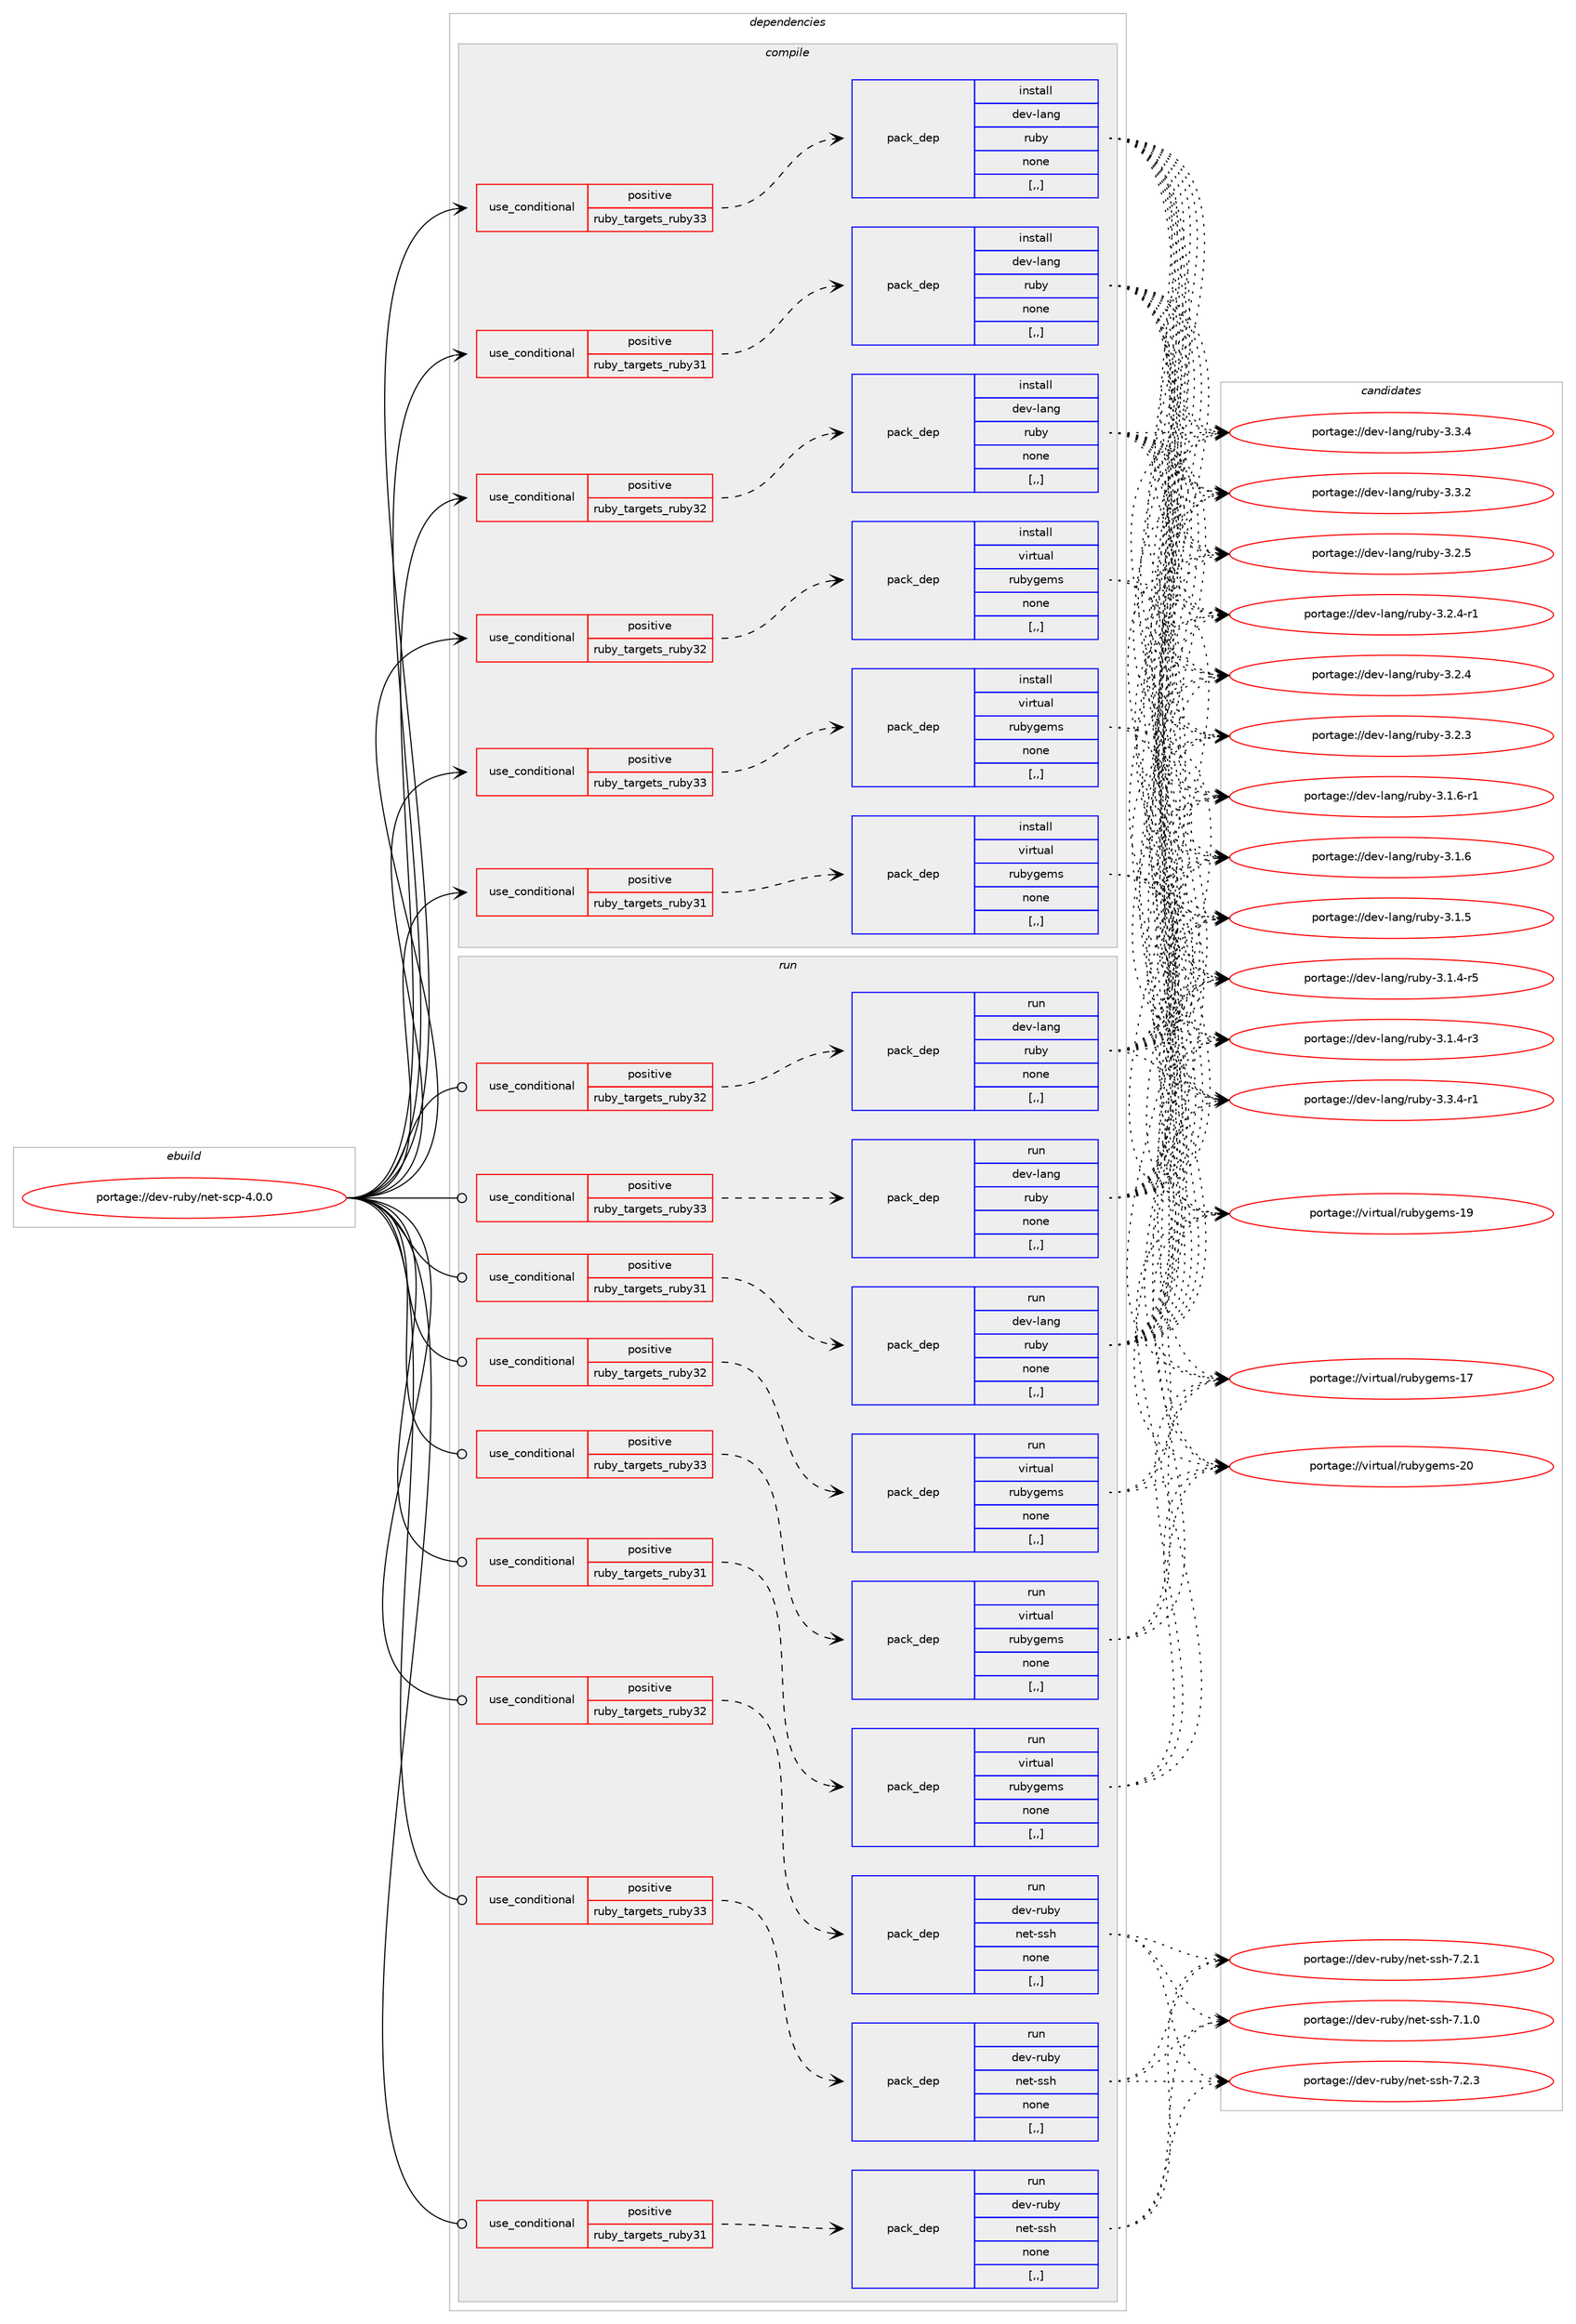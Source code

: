 digraph prolog {

# *************
# Graph options
# *************

newrank=true;
concentrate=true;
compound=true;
graph [rankdir=LR,fontname=Helvetica,fontsize=10,ranksep=1.5];#, ranksep=2.5, nodesep=0.2];
edge  [arrowhead=vee];
node  [fontname=Helvetica,fontsize=10];

# **********
# The ebuild
# **********

subgraph cluster_leftcol {
color=gray;
label=<<i>ebuild</i>>;
id [label="portage://dev-ruby/net-scp-4.0.0", color=red, width=4, href="../dev-ruby/net-scp-4.0.0.svg"];
}

# ****************
# The dependencies
# ****************

subgraph cluster_midcol {
color=gray;
label=<<i>dependencies</i>>;
subgraph cluster_compile {
fillcolor="#eeeeee";
style=filled;
label=<<i>compile</i>>;
subgraph cond51667 {
dependency192250 [label=<<TABLE BORDER="0" CELLBORDER="1" CELLSPACING="0" CELLPADDING="4"><TR><TD ROWSPAN="3" CELLPADDING="10">use_conditional</TD></TR><TR><TD>positive</TD></TR><TR><TD>ruby_targets_ruby31</TD></TR></TABLE>>, shape=none, color=red];
subgraph pack139240 {
dependency192251 [label=<<TABLE BORDER="0" CELLBORDER="1" CELLSPACING="0" CELLPADDING="4" WIDTH="220"><TR><TD ROWSPAN="6" CELLPADDING="30">pack_dep</TD></TR><TR><TD WIDTH="110">install</TD></TR><TR><TD>dev-lang</TD></TR><TR><TD>ruby</TD></TR><TR><TD>none</TD></TR><TR><TD>[,,]</TD></TR></TABLE>>, shape=none, color=blue];
}
dependency192250:e -> dependency192251:w [weight=20,style="dashed",arrowhead="vee"];
}
id:e -> dependency192250:w [weight=20,style="solid",arrowhead="vee"];
subgraph cond51668 {
dependency192252 [label=<<TABLE BORDER="0" CELLBORDER="1" CELLSPACING="0" CELLPADDING="4"><TR><TD ROWSPAN="3" CELLPADDING="10">use_conditional</TD></TR><TR><TD>positive</TD></TR><TR><TD>ruby_targets_ruby31</TD></TR></TABLE>>, shape=none, color=red];
subgraph pack139241 {
dependency192253 [label=<<TABLE BORDER="0" CELLBORDER="1" CELLSPACING="0" CELLPADDING="4" WIDTH="220"><TR><TD ROWSPAN="6" CELLPADDING="30">pack_dep</TD></TR><TR><TD WIDTH="110">install</TD></TR><TR><TD>virtual</TD></TR><TR><TD>rubygems</TD></TR><TR><TD>none</TD></TR><TR><TD>[,,]</TD></TR></TABLE>>, shape=none, color=blue];
}
dependency192252:e -> dependency192253:w [weight=20,style="dashed",arrowhead="vee"];
}
id:e -> dependency192252:w [weight=20,style="solid",arrowhead="vee"];
subgraph cond51669 {
dependency192254 [label=<<TABLE BORDER="0" CELLBORDER="1" CELLSPACING="0" CELLPADDING="4"><TR><TD ROWSPAN="3" CELLPADDING="10">use_conditional</TD></TR><TR><TD>positive</TD></TR><TR><TD>ruby_targets_ruby32</TD></TR></TABLE>>, shape=none, color=red];
subgraph pack139242 {
dependency192255 [label=<<TABLE BORDER="0" CELLBORDER="1" CELLSPACING="0" CELLPADDING="4" WIDTH="220"><TR><TD ROWSPAN="6" CELLPADDING="30">pack_dep</TD></TR><TR><TD WIDTH="110">install</TD></TR><TR><TD>dev-lang</TD></TR><TR><TD>ruby</TD></TR><TR><TD>none</TD></TR><TR><TD>[,,]</TD></TR></TABLE>>, shape=none, color=blue];
}
dependency192254:e -> dependency192255:w [weight=20,style="dashed",arrowhead="vee"];
}
id:e -> dependency192254:w [weight=20,style="solid",arrowhead="vee"];
subgraph cond51670 {
dependency192256 [label=<<TABLE BORDER="0" CELLBORDER="1" CELLSPACING="0" CELLPADDING="4"><TR><TD ROWSPAN="3" CELLPADDING="10">use_conditional</TD></TR><TR><TD>positive</TD></TR><TR><TD>ruby_targets_ruby32</TD></TR></TABLE>>, shape=none, color=red];
subgraph pack139243 {
dependency192257 [label=<<TABLE BORDER="0" CELLBORDER="1" CELLSPACING="0" CELLPADDING="4" WIDTH="220"><TR><TD ROWSPAN="6" CELLPADDING="30">pack_dep</TD></TR><TR><TD WIDTH="110">install</TD></TR><TR><TD>virtual</TD></TR><TR><TD>rubygems</TD></TR><TR><TD>none</TD></TR><TR><TD>[,,]</TD></TR></TABLE>>, shape=none, color=blue];
}
dependency192256:e -> dependency192257:w [weight=20,style="dashed",arrowhead="vee"];
}
id:e -> dependency192256:w [weight=20,style="solid",arrowhead="vee"];
subgraph cond51671 {
dependency192258 [label=<<TABLE BORDER="0" CELLBORDER="1" CELLSPACING="0" CELLPADDING="4"><TR><TD ROWSPAN="3" CELLPADDING="10">use_conditional</TD></TR><TR><TD>positive</TD></TR><TR><TD>ruby_targets_ruby33</TD></TR></TABLE>>, shape=none, color=red];
subgraph pack139244 {
dependency192259 [label=<<TABLE BORDER="0" CELLBORDER="1" CELLSPACING="0" CELLPADDING="4" WIDTH="220"><TR><TD ROWSPAN="6" CELLPADDING="30">pack_dep</TD></TR><TR><TD WIDTH="110">install</TD></TR><TR><TD>dev-lang</TD></TR><TR><TD>ruby</TD></TR><TR><TD>none</TD></TR><TR><TD>[,,]</TD></TR></TABLE>>, shape=none, color=blue];
}
dependency192258:e -> dependency192259:w [weight=20,style="dashed",arrowhead="vee"];
}
id:e -> dependency192258:w [weight=20,style="solid",arrowhead="vee"];
subgraph cond51672 {
dependency192260 [label=<<TABLE BORDER="0" CELLBORDER="1" CELLSPACING="0" CELLPADDING="4"><TR><TD ROWSPAN="3" CELLPADDING="10">use_conditional</TD></TR><TR><TD>positive</TD></TR><TR><TD>ruby_targets_ruby33</TD></TR></TABLE>>, shape=none, color=red];
subgraph pack139245 {
dependency192261 [label=<<TABLE BORDER="0" CELLBORDER="1" CELLSPACING="0" CELLPADDING="4" WIDTH="220"><TR><TD ROWSPAN="6" CELLPADDING="30">pack_dep</TD></TR><TR><TD WIDTH="110">install</TD></TR><TR><TD>virtual</TD></TR><TR><TD>rubygems</TD></TR><TR><TD>none</TD></TR><TR><TD>[,,]</TD></TR></TABLE>>, shape=none, color=blue];
}
dependency192260:e -> dependency192261:w [weight=20,style="dashed",arrowhead="vee"];
}
id:e -> dependency192260:w [weight=20,style="solid",arrowhead="vee"];
}
subgraph cluster_compileandrun {
fillcolor="#eeeeee";
style=filled;
label=<<i>compile and run</i>>;
}
subgraph cluster_run {
fillcolor="#eeeeee";
style=filled;
label=<<i>run</i>>;
subgraph cond51673 {
dependency192262 [label=<<TABLE BORDER="0" CELLBORDER="1" CELLSPACING="0" CELLPADDING="4"><TR><TD ROWSPAN="3" CELLPADDING="10">use_conditional</TD></TR><TR><TD>positive</TD></TR><TR><TD>ruby_targets_ruby31</TD></TR></TABLE>>, shape=none, color=red];
subgraph pack139246 {
dependency192263 [label=<<TABLE BORDER="0" CELLBORDER="1" CELLSPACING="0" CELLPADDING="4" WIDTH="220"><TR><TD ROWSPAN="6" CELLPADDING="30">pack_dep</TD></TR><TR><TD WIDTH="110">run</TD></TR><TR><TD>dev-lang</TD></TR><TR><TD>ruby</TD></TR><TR><TD>none</TD></TR><TR><TD>[,,]</TD></TR></TABLE>>, shape=none, color=blue];
}
dependency192262:e -> dependency192263:w [weight=20,style="dashed",arrowhead="vee"];
}
id:e -> dependency192262:w [weight=20,style="solid",arrowhead="odot"];
subgraph cond51674 {
dependency192264 [label=<<TABLE BORDER="0" CELLBORDER="1" CELLSPACING="0" CELLPADDING="4"><TR><TD ROWSPAN="3" CELLPADDING="10">use_conditional</TD></TR><TR><TD>positive</TD></TR><TR><TD>ruby_targets_ruby31</TD></TR></TABLE>>, shape=none, color=red];
subgraph pack139247 {
dependency192265 [label=<<TABLE BORDER="0" CELLBORDER="1" CELLSPACING="0" CELLPADDING="4" WIDTH="220"><TR><TD ROWSPAN="6" CELLPADDING="30">pack_dep</TD></TR><TR><TD WIDTH="110">run</TD></TR><TR><TD>dev-ruby</TD></TR><TR><TD>net-ssh</TD></TR><TR><TD>none</TD></TR><TR><TD>[,,]</TD></TR></TABLE>>, shape=none, color=blue];
}
dependency192264:e -> dependency192265:w [weight=20,style="dashed",arrowhead="vee"];
}
id:e -> dependency192264:w [weight=20,style="solid",arrowhead="odot"];
subgraph cond51675 {
dependency192266 [label=<<TABLE BORDER="0" CELLBORDER="1" CELLSPACING="0" CELLPADDING="4"><TR><TD ROWSPAN="3" CELLPADDING="10">use_conditional</TD></TR><TR><TD>positive</TD></TR><TR><TD>ruby_targets_ruby31</TD></TR></TABLE>>, shape=none, color=red];
subgraph pack139248 {
dependency192267 [label=<<TABLE BORDER="0" CELLBORDER="1" CELLSPACING="0" CELLPADDING="4" WIDTH="220"><TR><TD ROWSPAN="6" CELLPADDING="30">pack_dep</TD></TR><TR><TD WIDTH="110">run</TD></TR><TR><TD>virtual</TD></TR><TR><TD>rubygems</TD></TR><TR><TD>none</TD></TR><TR><TD>[,,]</TD></TR></TABLE>>, shape=none, color=blue];
}
dependency192266:e -> dependency192267:w [weight=20,style="dashed",arrowhead="vee"];
}
id:e -> dependency192266:w [weight=20,style="solid",arrowhead="odot"];
subgraph cond51676 {
dependency192268 [label=<<TABLE BORDER="0" CELLBORDER="1" CELLSPACING="0" CELLPADDING="4"><TR><TD ROWSPAN="3" CELLPADDING="10">use_conditional</TD></TR><TR><TD>positive</TD></TR><TR><TD>ruby_targets_ruby32</TD></TR></TABLE>>, shape=none, color=red];
subgraph pack139249 {
dependency192269 [label=<<TABLE BORDER="0" CELLBORDER="1" CELLSPACING="0" CELLPADDING="4" WIDTH="220"><TR><TD ROWSPAN="6" CELLPADDING="30">pack_dep</TD></TR><TR><TD WIDTH="110">run</TD></TR><TR><TD>dev-lang</TD></TR><TR><TD>ruby</TD></TR><TR><TD>none</TD></TR><TR><TD>[,,]</TD></TR></TABLE>>, shape=none, color=blue];
}
dependency192268:e -> dependency192269:w [weight=20,style="dashed",arrowhead="vee"];
}
id:e -> dependency192268:w [weight=20,style="solid",arrowhead="odot"];
subgraph cond51677 {
dependency192270 [label=<<TABLE BORDER="0" CELLBORDER="1" CELLSPACING="0" CELLPADDING="4"><TR><TD ROWSPAN="3" CELLPADDING="10">use_conditional</TD></TR><TR><TD>positive</TD></TR><TR><TD>ruby_targets_ruby32</TD></TR></TABLE>>, shape=none, color=red];
subgraph pack139250 {
dependency192271 [label=<<TABLE BORDER="0" CELLBORDER="1" CELLSPACING="0" CELLPADDING="4" WIDTH="220"><TR><TD ROWSPAN="6" CELLPADDING="30">pack_dep</TD></TR><TR><TD WIDTH="110">run</TD></TR><TR><TD>dev-ruby</TD></TR><TR><TD>net-ssh</TD></TR><TR><TD>none</TD></TR><TR><TD>[,,]</TD></TR></TABLE>>, shape=none, color=blue];
}
dependency192270:e -> dependency192271:w [weight=20,style="dashed",arrowhead="vee"];
}
id:e -> dependency192270:w [weight=20,style="solid",arrowhead="odot"];
subgraph cond51678 {
dependency192272 [label=<<TABLE BORDER="0" CELLBORDER="1" CELLSPACING="0" CELLPADDING="4"><TR><TD ROWSPAN="3" CELLPADDING="10">use_conditional</TD></TR><TR><TD>positive</TD></TR><TR><TD>ruby_targets_ruby32</TD></TR></TABLE>>, shape=none, color=red];
subgraph pack139251 {
dependency192273 [label=<<TABLE BORDER="0" CELLBORDER="1" CELLSPACING="0" CELLPADDING="4" WIDTH="220"><TR><TD ROWSPAN="6" CELLPADDING="30">pack_dep</TD></TR><TR><TD WIDTH="110">run</TD></TR><TR><TD>virtual</TD></TR><TR><TD>rubygems</TD></TR><TR><TD>none</TD></TR><TR><TD>[,,]</TD></TR></TABLE>>, shape=none, color=blue];
}
dependency192272:e -> dependency192273:w [weight=20,style="dashed",arrowhead="vee"];
}
id:e -> dependency192272:w [weight=20,style="solid",arrowhead="odot"];
subgraph cond51679 {
dependency192274 [label=<<TABLE BORDER="0" CELLBORDER="1" CELLSPACING="0" CELLPADDING="4"><TR><TD ROWSPAN="3" CELLPADDING="10">use_conditional</TD></TR><TR><TD>positive</TD></TR><TR><TD>ruby_targets_ruby33</TD></TR></TABLE>>, shape=none, color=red];
subgraph pack139252 {
dependency192275 [label=<<TABLE BORDER="0" CELLBORDER="1" CELLSPACING="0" CELLPADDING="4" WIDTH="220"><TR><TD ROWSPAN="6" CELLPADDING="30">pack_dep</TD></TR><TR><TD WIDTH="110">run</TD></TR><TR><TD>dev-lang</TD></TR><TR><TD>ruby</TD></TR><TR><TD>none</TD></TR><TR><TD>[,,]</TD></TR></TABLE>>, shape=none, color=blue];
}
dependency192274:e -> dependency192275:w [weight=20,style="dashed",arrowhead="vee"];
}
id:e -> dependency192274:w [weight=20,style="solid",arrowhead="odot"];
subgraph cond51680 {
dependency192276 [label=<<TABLE BORDER="0" CELLBORDER="1" CELLSPACING="0" CELLPADDING="4"><TR><TD ROWSPAN="3" CELLPADDING="10">use_conditional</TD></TR><TR><TD>positive</TD></TR><TR><TD>ruby_targets_ruby33</TD></TR></TABLE>>, shape=none, color=red];
subgraph pack139253 {
dependency192277 [label=<<TABLE BORDER="0" CELLBORDER="1" CELLSPACING="0" CELLPADDING="4" WIDTH="220"><TR><TD ROWSPAN="6" CELLPADDING="30">pack_dep</TD></TR><TR><TD WIDTH="110">run</TD></TR><TR><TD>dev-ruby</TD></TR><TR><TD>net-ssh</TD></TR><TR><TD>none</TD></TR><TR><TD>[,,]</TD></TR></TABLE>>, shape=none, color=blue];
}
dependency192276:e -> dependency192277:w [weight=20,style="dashed",arrowhead="vee"];
}
id:e -> dependency192276:w [weight=20,style="solid",arrowhead="odot"];
subgraph cond51681 {
dependency192278 [label=<<TABLE BORDER="0" CELLBORDER="1" CELLSPACING="0" CELLPADDING="4"><TR><TD ROWSPAN="3" CELLPADDING="10">use_conditional</TD></TR><TR><TD>positive</TD></TR><TR><TD>ruby_targets_ruby33</TD></TR></TABLE>>, shape=none, color=red];
subgraph pack139254 {
dependency192279 [label=<<TABLE BORDER="0" CELLBORDER="1" CELLSPACING="0" CELLPADDING="4" WIDTH="220"><TR><TD ROWSPAN="6" CELLPADDING="30">pack_dep</TD></TR><TR><TD WIDTH="110">run</TD></TR><TR><TD>virtual</TD></TR><TR><TD>rubygems</TD></TR><TR><TD>none</TD></TR><TR><TD>[,,]</TD></TR></TABLE>>, shape=none, color=blue];
}
dependency192278:e -> dependency192279:w [weight=20,style="dashed",arrowhead="vee"];
}
id:e -> dependency192278:w [weight=20,style="solid",arrowhead="odot"];
}
}

# **************
# The candidates
# **************

subgraph cluster_choices {
rank=same;
color=gray;
label=<<i>candidates</i>>;

subgraph choice139240 {
color=black;
nodesep=1;
choice100101118451089711010347114117981214551465146524511449 [label="portage://dev-lang/ruby-3.3.4-r1", color=red, width=4,href="../dev-lang/ruby-3.3.4-r1.svg"];
choice10010111845108971101034711411798121455146514652 [label="portage://dev-lang/ruby-3.3.4", color=red, width=4,href="../dev-lang/ruby-3.3.4.svg"];
choice10010111845108971101034711411798121455146514650 [label="portage://dev-lang/ruby-3.3.2", color=red, width=4,href="../dev-lang/ruby-3.3.2.svg"];
choice10010111845108971101034711411798121455146504653 [label="portage://dev-lang/ruby-3.2.5", color=red, width=4,href="../dev-lang/ruby-3.2.5.svg"];
choice100101118451089711010347114117981214551465046524511449 [label="portage://dev-lang/ruby-3.2.4-r1", color=red, width=4,href="../dev-lang/ruby-3.2.4-r1.svg"];
choice10010111845108971101034711411798121455146504652 [label="portage://dev-lang/ruby-3.2.4", color=red, width=4,href="../dev-lang/ruby-3.2.4.svg"];
choice10010111845108971101034711411798121455146504651 [label="portage://dev-lang/ruby-3.2.3", color=red, width=4,href="../dev-lang/ruby-3.2.3.svg"];
choice100101118451089711010347114117981214551464946544511449 [label="portage://dev-lang/ruby-3.1.6-r1", color=red, width=4,href="../dev-lang/ruby-3.1.6-r1.svg"];
choice10010111845108971101034711411798121455146494654 [label="portage://dev-lang/ruby-3.1.6", color=red, width=4,href="../dev-lang/ruby-3.1.6.svg"];
choice10010111845108971101034711411798121455146494653 [label="portage://dev-lang/ruby-3.1.5", color=red, width=4,href="../dev-lang/ruby-3.1.5.svg"];
choice100101118451089711010347114117981214551464946524511453 [label="portage://dev-lang/ruby-3.1.4-r5", color=red, width=4,href="../dev-lang/ruby-3.1.4-r5.svg"];
choice100101118451089711010347114117981214551464946524511451 [label="portage://dev-lang/ruby-3.1.4-r3", color=red, width=4,href="../dev-lang/ruby-3.1.4-r3.svg"];
dependency192251:e -> choice100101118451089711010347114117981214551465146524511449:w [style=dotted,weight="100"];
dependency192251:e -> choice10010111845108971101034711411798121455146514652:w [style=dotted,weight="100"];
dependency192251:e -> choice10010111845108971101034711411798121455146514650:w [style=dotted,weight="100"];
dependency192251:e -> choice10010111845108971101034711411798121455146504653:w [style=dotted,weight="100"];
dependency192251:e -> choice100101118451089711010347114117981214551465046524511449:w [style=dotted,weight="100"];
dependency192251:e -> choice10010111845108971101034711411798121455146504652:w [style=dotted,weight="100"];
dependency192251:e -> choice10010111845108971101034711411798121455146504651:w [style=dotted,weight="100"];
dependency192251:e -> choice100101118451089711010347114117981214551464946544511449:w [style=dotted,weight="100"];
dependency192251:e -> choice10010111845108971101034711411798121455146494654:w [style=dotted,weight="100"];
dependency192251:e -> choice10010111845108971101034711411798121455146494653:w [style=dotted,weight="100"];
dependency192251:e -> choice100101118451089711010347114117981214551464946524511453:w [style=dotted,weight="100"];
dependency192251:e -> choice100101118451089711010347114117981214551464946524511451:w [style=dotted,weight="100"];
}
subgraph choice139241 {
color=black;
nodesep=1;
choice118105114116117971084711411798121103101109115455048 [label="portage://virtual/rubygems-20", color=red, width=4,href="../virtual/rubygems-20.svg"];
choice118105114116117971084711411798121103101109115454957 [label="portage://virtual/rubygems-19", color=red, width=4,href="../virtual/rubygems-19.svg"];
choice118105114116117971084711411798121103101109115454955 [label="portage://virtual/rubygems-17", color=red, width=4,href="../virtual/rubygems-17.svg"];
dependency192253:e -> choice118105114116117971084711411798121103101109115455048:w [style=dotted,weight="100"];
dependency192253:e -> choice118105114116117971084711411798121103101109115454957:w [style=dotted,weight="100"];
dependency192253:e -> choice118105114116117971084711411798121103101109115454955:w [style=dotted,weight="100"];
}
subgraph choice139242 {
color=black;
nodesep=1;
choice100101118451089711010347114117981214551465146524511449 [label="portage://dev-lang/ruby-3.3.4-r1", color=red, width=4,href="../dev-lang/ruby-3.3.4-r1.svg"];
choice10010111845108971101034711411798121455146514652 [label="portage://dev-lang/ruby-3.3.4", color=red, width=4,href="../dev-lang/ruby-3.3.4.svg"];
choice10010111845108971101034711411798121455146514650 [label="portage://dev-lang/ruby-3.3.2", color=red, width=4,href="../dev-lang/ruby-3.3.2.svg"];
choice10010111845108971101034711411798121455146504653 [label="portage://dev-lang/ruby-3.2.5", color=red, width=4,href="../dev-lang/ruby-3.2.5.svg"];
choice100101118451089711010347114117981214551465046524511449 [label="portage://dev-lang/ruby-3.2.4-r1", color=red, width=4,href="../dev-lang/ruby-3.2.4-r1.svg"];
choice10010111845108971101034711411798121455146504652 [label="portage://dev-lang/ruby-3.2.4", color=red, width=4,href="../dev-lang/ruby-3.2.4.svg"];
choice10010111845108971101034711411798121455146504651 [label="portage://dev-lang/ruby-3.2.3", color=red, width=4,href="../dev-lang/ruby-3.2.3.svg"];
choice100101118451089711010347114117981214551464946544511449 [label="portage://dev-lang/ruby-3.1.6-r1", color=red, width=4,href="../dev-lang/ruby-3.1.6-r1.svg"];
choice10010111845108971101034711411798121455146494654 [label="portage://dev-lang/ruby-3.1.6", color=red, width=4,href="../dev-lang/ruby-3.1.6.svg"];
choice10010111845108971101034711411798121455146494653 [label="portage://dev-lang/ruby-3.1.5", color=red, width=4,href="../dev-lang/ruby-3.1.5.svg"];
choice100101118451089711010347114117981214551464946524511453 [label="portage://dev-lang/ruby-3.1.4-r5", color=red, width=4,href="../dev-lang/ruby-3.1.4-r5.svg"];
choice100101118451089711010347114117981214551464946524511451 [label="portage://dev-lang/ruby-3.1.4-r3", color=red, width=4,href="../dev-lang/ruby-3.1.4-r3.svg"];
dependency192255:e -> choice100101118451089711010347114117981214551465146524511449:w [style=dotted,weight="100"];
dependency192255:e -> choice10010111845108971101034711411798121455146514652:w [style=dotted,weight="100"];
dependency192255:e -> choice10010111845108971101034711411798121455146514650:w [style=dotted,weight="100"];
dependency192255:e -> choice10010111845108971101034711411798121455146504653:w [style=dotted,weight="100"];
dependency192255:e -> choice100101118451089711010347114117981214551465046524511449:w [style=dotted,weight="100"];
dependency192255:e -> choice10010111845108971101034711411798121455146504652:w [style=dotted,weight="100"];
dependency192255:e -> choice10010111845108971101034711411798121455146504651:w [style=dotted,weight="100"];
dependency192255:e -> choice100101118451089711010347114117981214551464946544511449:w [style=dotted,weight="100"];
dependency192255:e -> choice10010111845108971101034711411798121455146494654:w [style=dotted,weight="100"];
dependency192255:e -> choice10010111845108971101034711411798121455146494653:w [style=dotted,weight="100"];
dependency192255:e -> choice100101118451089711010347114117981214551464946524511453:w [style=dotted,weight="100"];
dependency192255:e -> choice100101118451089711010347114117981214551464946524511451:w [style=dotted,weight="100"];
}
subgraph choice139243 {
color=black;
nodesep=1;
choice118105114116117971084711411798121103101109115455048 [label="portage://virtual/rubygems-20", color=red, width=4,href="../virtual/rubygems-20.svg"];
choice118105114116117971084711411798121103101109115454957 [label="portage://virtual/rubygems-19", color=red, width=4,href="../virtual/rubygems-19.svg"];
choice118105114116117971084711411798121103101109115454955 [label="portage://virtual/rubygems-17", color=red, width=4,href="../virtual/rubygems-17.svg"];
dependency192257:e -> choice118105114116117971084711411798121103101109115455048:w [style=dotted,weight="100"];
dependency192257:e -> choice118105114116117971084711411798121103101109115454957:w [style=dotted,weight="100"];
dependency192257:e -> choice118105114116117971084711411798121103101109115454955:w [style=dotted,weight="100"];
}
subgraph choice139244 {
color=black;
nodesep=1;
choice100101118451089711010347114117981214551465146524511449 [label="portage://dev-lang/ruby-3.3.4-r1", color=red, width=4,href="../dev-lang/ruby-3.3.4-r1.svg"];
choice10010111845108971101034711411798121455146514652 [label="portage://dev-lang/ruby-3.3.4", color=red, width=4,href="../dev-lang/ruby-3.3.4.svg"];
choice10010111845108971101034711411798121455146514650 [label="portage://dev-lang/ruby-3.3.2", color=red, width=4,href="../dev-lang/ruby-3.3.2.svg"];
choice10010111845108971101034711411798121455146504653 [label="portage://dev-lang/ruby-3.2.5", color=red, width=4,href="../dev-lang/ruby-3.2.5.svg"];
choice100101118451089711010347114117981214551465046524511449 [label="portage://dev-lang/ruby-3.2.4-r1", color=red, width=4,href="../dev-lang/ruby-3.2.4-r1.svg"];
choice10010111845108971101034711411798121455146504652 [label="portage://dev-lang/ruby-3.2.4", color=red, width=4,href="../dev-lang/ruby-3.2.4.svg"];
choice10010111845108971101034711411798121455146504651 [label="portage://dev-lang/ruby-3.2.3", color=red, width=4,href="../dev-lang/ruby-3.2.3.svg"];
choice100101118451089711010347114117981214551464946544511449 [label="portage://dev-lang/ruby-3.1.6-r1", color=red, width=4,href="../dev-lang/ruby-3.1.6-r1.svg"];
choice10010111845108971101034711411798121455146494654 [label="portage://dev-lang/ruby-3.1.6", color=red, width=4,href="../dev-lang/ruby-3.1.6.svg"];
choice10010111845108971101034711411798121455146494653 [label="portage://dev-lang/ruby-3.1.5", color=red, width=4,href="../dev-lang/ruby-3.1.5.svg"];
choice100101118451089711010347114117981214551464946524511453 [label="portage://dev-lang/ruby-3.1.4-r5", color=red, width=4,href="../dev-lang/ruby-3.1.4-r5.svg"];
choice100101118451089711010347114117981214551464946524511451 [label="portage://dev-lang/ruby-3.1.4-r3", color=red, width=4,href="../dev-lang/ruby-3.1.4-r3.svg"];
dependency192259:e -> choice100101118451089711010347114117981214551465146524511449:w [style=dotted,weight="100"];
dependency192259:e -> choice10010111845108971101034711411798121455146514652:w [style=dotted,weight="100"];
dependency192259:e -> choice10010111845108971101034711411798121455146514650:w [style=dotted,weight="100"];
dependency192259:e -> choice10010111845108971101034711411798121455146504653:w [style=dotted,weight="100"];
dependency192259:e -> choice100101118451089711010347114117981214551465046524511449:w [style=dotted,weight="100"];
dependency192259:e -> choice10010111845108971101034711411798121455146504652:w [style=dotted,weight="100"];
dependency192259:e -> choice10010111845108971101034711411798121455146504651:w [style=dotted,weight="100"];
dependency192259:e -> choice100101118451089711010347114117981214551464946544511449:w [style=dotted,weight="100"];
dependency192259:e -> choice10010111845108971101034711411798121455146494654:w [style=dotted,weight="100"];
dependency192259:e -> choice10010111845108971101034711411798121455146494653:w [style=dotted,weight="100"];
dependency192259:e -> choice100101118451089711010347114117981214551464946524511453:w [style=dotted,weight="100"];
dependency192259:e -> choice100101118451089711010347114117981214551464946524511451:w [style=dotted,weight="100"];
}
subgraph choice139245 {
color=black;
nodesep=1;
choice118105114116117971084711411798121103101109115455048 [label="portage://virtual/rubygems-20", color=red, width=4,href="../virtual/rubygems-20.svg"];
choice118105114116117971084711411798121103101109115454957 [label="portage://virtual/rubygems-19", color=red, width=4,href="../virtual/rubygems-19.svg"];
choice118105114116117971084711411798121103101109115454955 [label="portage://virtual/rubygems-17", color=red, width=4,href="../virtual/rubygems-17.svg"];
dependency192261:e -> choice118105114116117971084711411798121103101109115455048:w [style=dotted,weight="100"];
dependency192261:e -> choice118105114116117971084711411798121103101109115454957:w [style=dotted,weight="100"];
dependency192261:e -> choice118105114116117971084711411798121103101109115454955:w [style=dotted,weight="100"];
}
subgraph choice139246 {
color=black;
nodesep=1;
choice100101118451089711010347114117981214551465146524511449 [label="portage://dev-lang/ruby-3.3.4-r1", color=red, width=4,href="../dev-lang/ruby-3.3.4-r1.svg"];
choice10010111845108971101034711411798121455146514652 [label="portage://dev-lang/ruby-3.3.4", color=red, width=4,href="../dev-lang/ruby-3.3.4.svg"];
choice10010111845108971101034711411798121455146514650 [label="portage://dev-lang/ruby-3.3.2", color=red, width=4,href="../dev-lang/ruby-3.3.2.svg"];
choice10010111845108971101034711411798121455146504653 [label="portage://dev-lang/ruby-3.2.5", color=red, width=4,href="../dev-lang/ruby-3.2.5.svg"];
choice100101118451089711010347114117981214551465046524511449 [label="portage://dev-lang/ruby-3.2.4-r1", color=red, width=4,href="../dev-lang/ruby-3.2.4-r1.svg"];
choice10010111845108971101034711411798121455146504652 [label="portage://dev-lang/ruby-3.2.4", color=red, width=4,href="../dev-lang/ruby-3.2.4.svg"];
choice10010111845108971101034711411798121455146504651 [label="portage://dev-lang/ruby-3.2.3", color=red, width=4,href="../dev-lang/ruby-3.2.3.svg"];
choice100101118451089711010347114117981214551464946544511449 [label="portage://dev-lang/ruby-3.1.6-r1", color=red, width=4,href="../dev-lang/ruby-3.1.6-r1.svg"];
choice10010111845108971101034711411798121455146494654 [label="portage://dev-lang/ruby-3.1.6", color=red, width=4,href="../dev-lang/ruby-3.1.6.svg"];
choice10010111845108971101034711411798121455146494653 [label="portage://dev-lang/ruby-3.1.5", color=red, width=4,href="../dev-lang/ruby-3.1.5.svg"];
choice100101118451089711010347114117981214551464946524511453 [label="portage://dev-lang/ruby-3.1.4-r5", color=red, width=4,href="../dev-lang/ruby-3.1.4-r5.svg"];
choice100101118451089711010347114117981214551464946524511451 [label="portage://dev-lang/ruby-3.1.4-r3", color=red, width=4,href="../dev-lang/ruby-3.1.4-r3.svg"];
dependency192263:e -> choice100101118451089711010347114117981214551465146524511449:w [style=dotted,weight="100"];
dependency192263:e -> choice10010111845108971101034711411798121455146514652:w [style=dotted,weight="100"];
dependency192263:e -> choice10010111845108971101034711411798121455146514650:w [style=dotted,weight="100"];
dependency192263:e -> choice10010111845108971101034711411798121455146504653:w [style=dotted,weight="100"];
dependency192263:e -> choice100101118451089711010347114117981214551465046524511449:w [style=dotted,weight="100"];
dependency192263:e -> choice10010111845108971101034711411798121455146504652:w [style=dotted,weight="100"];
dependency192263:e -> choice10010111845108971101034711411798121455146504651:w [style=dotted,weight="100"];
dependency192263:e -> choice100101118451089711010347114117981214551464946544511449:w [style=dotted,weight="100"];
dependency192263:e -> choice10010111845108971101034711411798121455146494654:w [style=dotted,weight="100"];
dependency192263:e -> choice10010111845108971101034711411798121455146494653:w [style=dotted,weight="100"];
dependency192263:e -> choice100101118451089711010347114117981214551464946524511453:w [style=dotted,weight="100"];
dependency192263:e -> choice100101118451089711010347114117981214551464946524511451:w [style=dotted,weight="100"];
}
subgraph choice139247 {
color=black;
nodesep=1;
choice10010111845114117981214711010111645115115104455546504651 [label="portage://dev-ruby/net-ssh-7.2.3", color=red, width=4,href="../dev-ruby/net-ssh-7.2.3.svg"];
choice10010111845114117981214711010111645115115104455546504649 [label="portage://dev-ruby/net-ssh-7.2.1", color=red, width=4,href="../dev-ruby/net-ssh-7.2.1.svg"];
choice10010111845114117981214711010111645115115104455546494648 [label="portage://dev-ruby/net-ssh-7.1.0", color=red, width=4,href="../dev-ruby/net-ssh-7.1.0.svg"];
dependency192265:e -> choice10010111845114117981214711010111645115115104455546504651:w [style=dotted,weight="100"];
dependency192265:e -> choice10010111845114117981214711010111645115115104455546504649:w [style=dotted,weight="100"];
dependency192265:e -> choice10010111845114117981214711010111645115115104455546494648:w [style=dotted,weight="100"];
}
subgraph choice139248 {
color=black;
nodesep=1;
choice118105114116117971084711411798121103101109115455048 [label="portage://virtual/rubygems-20", color=red, width=4,href="../virtual/rubygems-20.svg"];
choice118105114116117971084711411798121103101109115454957 [label="portage://virtual/rubygems-19", color=red, width=4,href="../virtual/rubygems-19.svg"];
choice118105114116117971084711411798121103101109115454955 [label="portage://virtual/rubygems-17", color=red, width=4,href="../virtual/rubygems-17.svg"];
dependency192267:e -> choice118105114116117971084711411798121103101109115455048:w [style=dotted,weight="100"];
dependency192267:e -> choice118105114116117971084711411798121103101109115454957:w [style=dotted,weight="100"];
dependency192267:e -> choice118105114116117971084711411798121103101109115454955:w [style=dotted,weight="100"];
}
subgraph choice139249 {
color=black;
nodesep=1;
choice100101118451089711010347114117981214551465146524511449 [label="portage://dev-lang/ruby-3.3.4-r1", color=red, width=4,href="../dev-lang/ruby-3.3.4-r1.svg"];
choice10010111845108971101034711411798121455146514652 [label="portage://dev-lang/ruby-3.3.4", color=red, width=4,href="../dev-lang/ruby-3.3.4.svg"];
choice10010111845108971101034711411798121455146514650 [label="portage://dev-lang/ruby-3.3.2", color=red, width=4,href="../dev-lang/ruby-3.3.2.svg"];
choice10010111845108971101034711411798121455146504653 [label="portage://dev-lang/ruby-3.2.5", color=red, width=4,href="../dev-lang/ruby-3.2.5.svg"];
choice100101118451089711010347114117981214551465046524511449 [label="portage://dev-lang/ruby-3.2.4-r1", color=red, width=4,href="../dev-lang/ruby-3.2.4-r1.svg"];
choice10010111845108971101034711411798121455146504652 [label="portage://dev-lang/ruby-3.2.4", color=red, width=4,href="../dev-lang/ruby-3.2.4.svg"];
choice10010111845108971101034711411798121455146504651 [label="portage://dev-lang/ruby-3.2.3", color=red, width=4,href="../dev-lang/ruby-3.2.3.svg"];
choice100101118451089711010347114117981214551464946544511449 [label="portage://dev-lang/ruby-3.1.6-r1", color=red, width=4,href="../dev-lang/ruby-3.1.6-r1.svg"];
choice10010111845108971101034711411798121455146494654 [label="portage://dev-lang/ruby-3.1.6", color=red, width=4,href="../dev-lang/ruby-3.1.6.svg"];
choice10010111845108971101034711411798121455146494653 [label="portage://dev-lang/ruby-3.1.5", color=red, width=4,href="../dev-lang/ruby-3.1.5.svg"];
choice100101118451089711010347114117981214551464946524511453 [label="portage://dev-lang/ruby-3.1.4-r5", color=red, width=4,href="../dev-lang/ruby-3.1.4-r5.svg"];
choice100101118451089711010347114117981214551464946524511451 [label="portage://dev-lang/ruby-3.1.4-r3", color=red, width=4,href="../dev-lang/ruby-3.1.4-r3.svg"];
dependency192269:e -> choice100101118451089711010347114117981214551465146524511449:w [style=dotted,weight="100"];
dependency192269:e -> choice10010111845108971101034711411798121455146514652:w [style=dotted,weight="100"];
dependency192269:e -> choice10010111845108971101034711411798121455146514650:w [style=dotted,weight="100"];
dependency192269:e -> choice10010111845108971101034711411798121455146504653:w [style=dotted,weight="100"];
dependency192269:e -> choice100101118451089711010347114117981214551465046524511449:w [style=dotted,weight="100"];
dependency192269:e -> choice10010111845108971101034711411798121455146504652:w [style=dotted,weight="100"];
dependency192269:e -> choice10010111845108971101034711411798121455146504651:w [style=dotted,weight="100"];
dependency192269:e -> choice100101118451089711010347114117981214551464946544511449:w [style=dotted,weight="100"];
dependency192269:e -> choice10010111845108971101034711411798121455146494654:w [style=dotted,weight="100"];
dependency192269:e -> choice10010111845108971101034711411798121455146494653:w [style=dotted,weight="100"];
dependency192269:e -> choice100101118451089711010347114117981214551464946524511453:w [style=dotted,weight="100"];
dependency192269:e -> choice100101118451089711010347114117981214551464946524511451:w [style=dotted,weight="100"];
}
subgraph choice139250 {
color=black;
nodesep=1;
choice10010111845114117981214711010111645115115104455546504651 [label="portage://dev-ruby/net-ssh-7.2.3", color=red, width=4,href="../dev-ruby/net-ssh-7.2.3.svg"];
choice10010111845114117981214711010111645115115104455546504649 [label="portage://dev-ruby/net-ssh-7.2.1", color=red, width=4,href="../dev-ruby/net-ssh-7.2.1.svg"];
choice10010111845114117981214711010111645115115104455546494648 [label="portage://dev-ruby/net-ssh-7.1.0", color=red, width=4,href="../dev-ruby/net-ssh-7.1.0.svg"];
dependency192271:e -> choice10010111845114117981214711010111645115115104455546504651:w [style=dotted,weight="100"];
dependency192271:e -> choice10010111845114117981214711010111645115115104455546504649:w [style=dotted,weight="100"];
dependency192271:e -> choice10010111845114117981214711010111645115115104455546494648:w [style=dotted,weight="100"];
}
subgraph choice139251 {
color=black;
nodesep=1;
choice118105114116117971084711411798121103101109115455048 [label="portage://virtual/rubygems-20", color=red, width=4,href="../virtual/rubygems-20.svg"];
choice118105114116117971084711411798121103101109115454957 [label="portage://virtual/rubygems-19", color=red, width=4,href="../virtual/rubygems-19.svg"];
choice118105114116117971084711411798121103101109115454955 [label="portage://virtual/rubygems-17", color=red, width=4,href="../virtual/rubygems-17.svg"];
dependency192273:e -> choice118105114116117971084711411798121103101109115455048:w [style=dotted,weight="100"];
dependency192273:e -> choice118105114116117971084711411798121103101109115454957:w [style=dotted,weight="100"];
dependency192273:e -> choice118105114116117971084711411798121103101109115454955:w [style=dotted,weight="100"];
}
subgraph choice139252 {
color=black;
nodesep=1;
choice100101118451089711010347114117981214551465146524511449 [label="portage://dev-lang/ruby-3.3.4-r1", color=red, width=4,href="../dev-lang/ruby-3.3.4-r1.svg"];
choice10010111845108971101034711411798121455146514652 [label="portage://dev-lang/ruby-3.3.4", color=red, width=4,href="../dev-lang/ruby-3.3.4.svg"];
choice10010111845108971101034711411798121455146514650 [label="portage://dev-lang/ruby-3.3.2", color=red, width=4,href="../dev-lang/ruby-3.3.2.svg"];
choice10010111845108971101034711411798121455146504653 [label="portage://dev-lang/ruby-3.2.5", color=red, width=4,href="../dev-lang/ruby-3.2.5.svg"];
choice100101118451089711010347114117981214551465046524511449 [label="portage://dev-lang/ruby-3.2.4-r1", color=red, width=4,href="../dev-lang/ruby-3.2.4-r1.svg"];
choice10010111845108971101034711411798121455146504652 [label="portage://dev-lang/ruby-3.2.4", color=red, width=4,href="../dev-lang/ruby-3.2.4.svg"];
choice10010111845108971101034711411798121455146504651 [label="portage://dev-lang/ruby-3.2.3", color=red, width=4,href="../dev-lang/ruby-3.2.3.svg"];
choice100101118451089711010347114117981214551464946544511449 [label="portage://dev-lang/ruby-3.1.6-r1", color=red, width=4,href="../dev-lang/ruby-3.1.6-r1.svg"];
choice10010111845108971101034711411798121455146494654 [label="portage://dev-lang/ruby-3.1.6", color=red, width=4,href="../dev-lang/ruby-3.1.6.svg"];
choice10010111845108971101034711411798121455146494653 [label="portage://dev-lang/ruby-3.1.5", color=red, width=4,href="../dev-lang/ruby-3.1.5.svg"];
choice100101118451089711010347114117981214551464946524511453 [label="portage://dev-lang/ruby-3.1.4-r5", color=red, width=4,href="../dev-lang/ruby-3.1.4-r5.svg"];
choice100101118451089711010347114117981214551464946524511451 [label="portage://dev-lang/ruby-3.1.4-r3", color=red, width=4,href="../dev-lang/ruby-3.1.4-r3.svg"];
dependency192275:e -> choice100101118451089711010347114117981214551465146524511449:w [style=dotted,weight="100"];
dependency192275:e -> choice10010111845108971101034711411798121455146514652:w [style=dotted,weight="100"];
dependency192275:e -> choice10010111845108971101034711411798121455146514650:w [style=dotted,weight="100"];
dependency192275:e -> choice10010111845108971101034711411798121455146504653:w [style=dotted,weight="100"];
dependency192275:e -> choice100101118451089711010347114117981214551465046524511449:w [style=dotted,weight="100"];
dependency192275:e -> choice10010111845108971101034711411798121455146504652:w [style=dotted,weight="100"];
dependency192275:e -> choice10010111845108971101034711411798121455146504651:w [style=dotted,weight="100"];
dependency192275:e -> choice100101118451089711010347114117981214551464946544511449:w [style=dotted,weight="100"];
dependency192275:e -> choice10010111845108971101034711411798121455146494654:w [style=dotted,weight="100"];
dependency192275:e -> choice10010111845108971101034711411798121455146494653:w [style=dotted,weight="100"];
dependency192275:e -> choice100101118451089711010347114117981214551464946524511453:w [style=dotted,weight="100"];
dependency192275:e -> choice100101118451089711010347114117981214551464946524511451:w [style=dotted,weight="100"];
}
subgraph choice139253 {
color=black;
nodesep=1;
choice10010111845114117981214711010111645115115104455546504651 [label="portage://dev-ruby/net-ssh-7.2.3", color=red, width=4,href="../dev-ruby/net-ssh-7.2.3.svg"];
choice10010111845114117981214711010111645115115104455546504649 [label="portage://dev-ruby/net-ssh-7.2.1", color=red, width=4,href="../dev-ruby/net-ssh-7.2.1.svg"];
choice10010111845114117981214711010111645115115104455546494648 [label="portage://dev-ruby/net-ssh-7.1.0", color=red, width=4,href="../dev-ruby/net-ssh-7.1.0.svg"];
dependency192277:e -> choice10010111845114117981214711010111645115115104455546504651:w [style=dotted,weight="100"];
dependency192277:e -> choice10010111845114117981214711010111645115115104455546504649:w [style=dotted,weight="100"];
dependency192277:e -> choice10010111845114117981214711010111645115115104455546494648:w [style=dotted,weight="100"];
}
subgraph choice139254 {
color=black;
nodesep=1;
choice118105114116117971084711411798121103101109115455048 [label="portage://virtual/rubygems-20", color=red, width=4,href="../virtual/rubygems-20.svg"];
choice118105114116117971084711411798121103101109115454957 [label="portage://virtual/rubygems-19", color=red, width=4,href="../virtual/rubygems-19.svg"];
choice118105114116117971084711411798121103101109115454955 [label="portage://virtual/rubygems-17", color=red, width=4,href="../virtual/rubygems-17.svg"];
dependency192279:e -> choice118105114116117971084711411798121103101109115455048:w [style=dotted,weight="100"];
dependency192279:e -> choice118105114116117971084711411798121103101109115454957:w [style=dotted,weight="100"];
dependency192279:e -> choice118105114116117971084711411798121103101109115454955:w [style=dotted,weight="100"];
}
}

}
